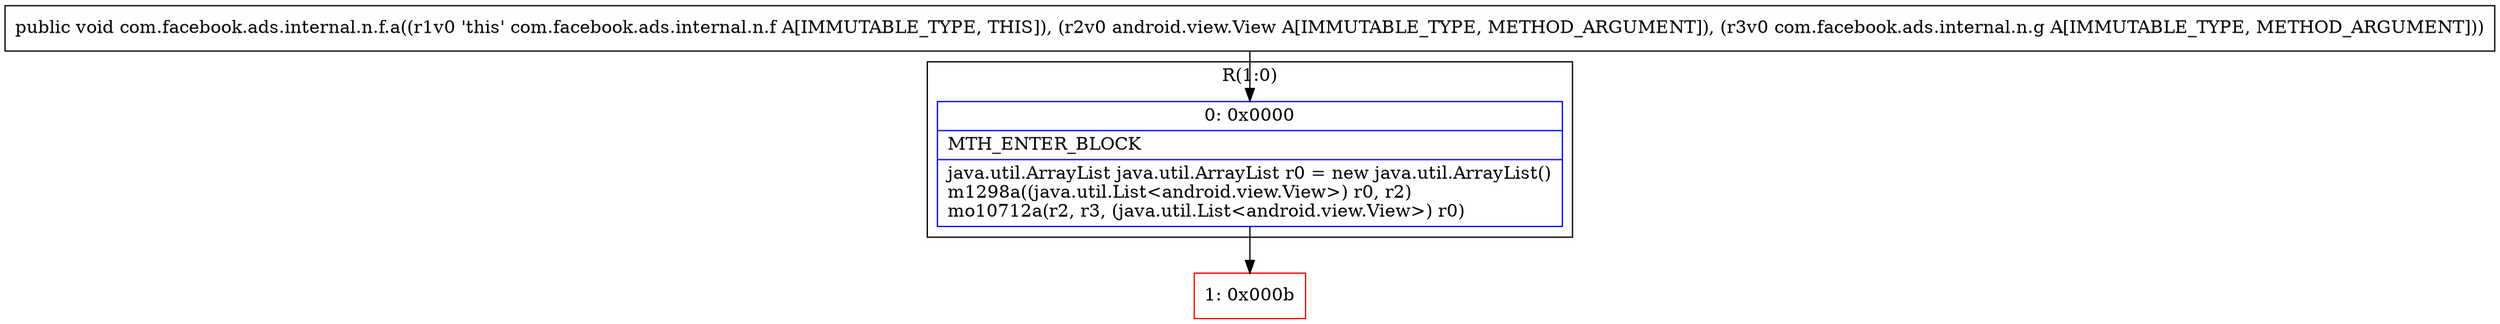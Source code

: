 digraph "CFG forcom.facebook.ads.internal.n.f.a(Landroid\/view\/View;Lcom\/facebook\/ads\/internal\/n\/g;)V" {
subgraph cluster_Region_511839320 {
label = "R(1:0)";
node [shape=record,color=blue];
Node_0 [shape=record,label="{0\:\ 0x0000|MTH_ENTER_BLOCK\l|java.util.ArrayList java.util.ArrayList r0 = new java.util.ArrayList()\lm1298a((java.util.List\<android.view.View\>) r0, r2)\lmo10712a(r2, r3, (java.util.List\<android.view.View\>) r0)\l}"];
}
Node_1 [shape=record,color=red,label="{1\:\ 0x000b}"];
MethodNode[shape=record,label="{public void com.facebook.ads.internal.n.f.a((r1v0 'this' com.facebook.ads.internal.n.f A[IMMUTABLE_TYPE, THIS]), (r2v0 android.view.View A[IMMUTABLE_TYPE, METHOD_ARGUMENT]), (r3v0 com.facebook.ads.internal.n.g A[IMMUTABLE_TYPE, METHOD_ARGUMENT])) }"];
MethodNode -> Node_0;
Node_0 -> Node_1;
}


